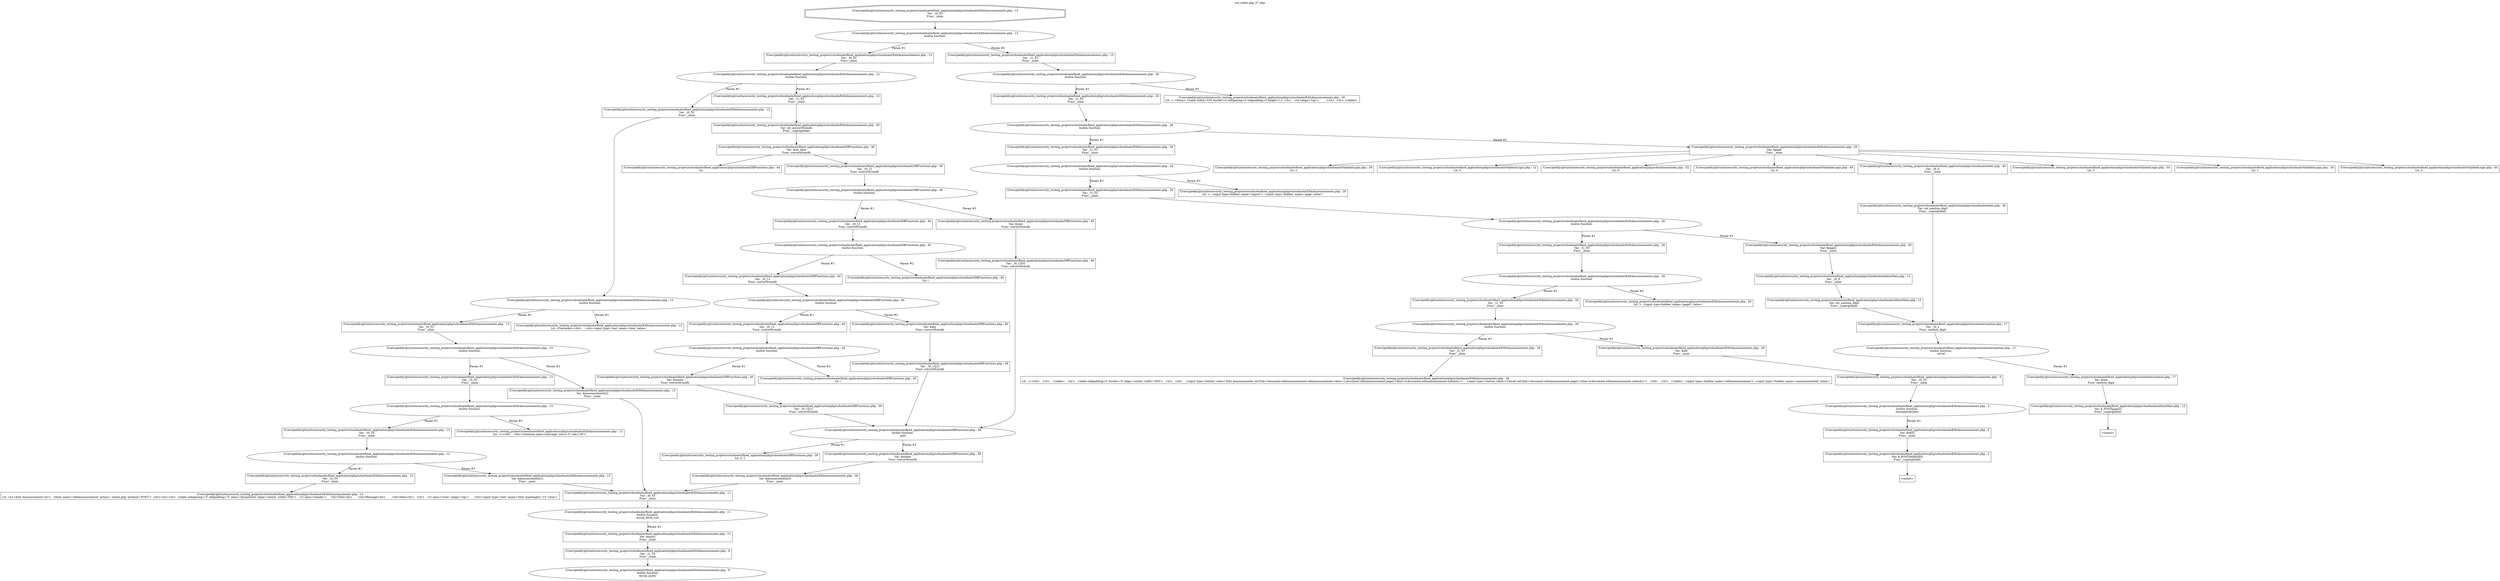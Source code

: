 digraph cfg {
  label="xss_index.php_37_dep";
  labelloc=t;
  n1 [shape=doubleoctagon, label="/Users/peddy/git/unitn/security_testing_project/schoolmate/fixed_application/php/schoolmate/EditAnnouncements.php : 13\nVar: _t0_53\nFunc: _main\n"];
  n2 [shape=ellipse, label="/Users/peddy/git/unitn/security_testing_project/schoolmate/fixed_application/php/schoolmate/EditAnnouncements.php : 13\nbuiltin function:\n.\n"];
  n3 [shape=box, label="/Users/peddy/git/unitn/security_testing_project/schoolmate/fixed_application/php/schoolmate/EditAnnouncements.php : 13\nVar: _t0_53\nFunc: _main\n"];
  n4 [shape=ellipse, label="/Users/peddy/git/unitn/security_testing_project/schoolmate/fixed_application/php/schoolmate/EditAnnouncements.php : 13\nbuiltin function:\n.\n"];
  n5 [shape=box, label="/Users/peddy/git/unitn/security_testing_project/schoolmate/fixed_application/php/schoolmate/EditAnnouncements.php : 13\nVar: _t0_53\nFunc: _main\n"];
  n6 [shape=ellipse, label="/Users/peddy/git/unitn/security_testing_project/schoolmate/fixed_application/php/schoolmate/EditAnnouncements.php : 13\nbuiltin function:\n.\n"];
  n7 [shape=box, label="/Users/peddy/git/unitn/security_testing_project/schoolmate/fixed_application/php/schoolmate/EditAnnouncements.php : 13\nVar: _t0_53\nFunc: _main\n"];
  n8 [shape=ellipse, label="/Users/peddy/git/unitn/security_testing_project/schoolmate/fixed_application/php/schoolmate/EditAnnouncements.php : 13\nbuiltin function:\n.\n"];
  n9 [shape=box, label="/Users/peddy/git/unitn/security_testing_project/schoolmate/fixed_application/php/schoolmate/EditAnnouncements.php : 13\nVar: _t0_53\nFunc: _main\n"];
  n10 [shape=ellipse, label="/Users/peddy/git/unitn/security_testing_project/schoolmate/fixed_application/php/schoolmate/EditAnnouncements.php : 13\nbuiltin function:\n.\n"];
  n11 [shape=box, label="/Users/peddy/git/unitn/security_testing_project/schoolmate/fixed_application/php/schoolmate/EditAnnouncements.php : 13\nVar: _t0_53\nFunc: _main\n"];
  n12 [shape=ellipse, label="/Users/peddy/git/unitn/security_testing_project/schoolmate/fixed_application/php/schoolmate/EditAnnouncements.php : 13\nbuiltin function:\n.\n"];
  n13 [shape=box, label="/Users/peddy/git/unitn/security_testing_project/schoolmate/fixed_application/php/schoolmate/EditAnnouncements.php : 13\nVar: _t0_53\nFunc: _main\n"];
  n14 [shape=box, label="/Users/peddy/git/unitn/security_testing_project/schoolmate/fixed_application/php/schoolmate/EditAnnouncements.php : 13\nLit: <h1>Edit Announcement</h1>  <form name='editannouncement' action='./index.php' method='POST'>  <br><br><br>  <table cellspacing='0' cellpadding='5' class='dynamiclist' align='center' width='600'>   <tr class='header'>	<th>Title</th>	<th>Message</th>	<th>Date</th>   </tr>   <tr class='even' valign='top'>	<td><input type='text' name='title' maxlength='15' value='\n"];
  n15 [shape=box, label="/Users/peddy/git/unitn/security_testing_project/schoolmate/fixed_application/php/schoolmate/EditAnnouncements.php : 13\nVar: $announcement[1]\nFunc: _main\n"];
  n16 [shape=box, label="/Users/peddy/git/unitn/security_testing_project/schoolmate/fixed_application/php/schoolmate/EditAnnouncements.php : 11\nVar: _t0_53\nFunc: _main\n"];
  n17 [shape=ellipse, label="/Users/peddy/git/unitn/security_testing_project/schoolmate/fixed_application/php/schoolmate/EditAnnouncements.php : 11\nbuiltin function:\nmysql_fetch_row\n"];
  n18 [shape=box, label="/Users/peddy/git/unitn/security_testing_project/schoolmate/fixed_application/php/schoolmate/EditAnnouncements.php : 11\nVar: $query\nFunc: _main\n"];
  n19 [shape=box, label="/Users/peddy/git/unitn/security_testing_project/schoolmate/fixed_application/php/schoolmate/EditAnnouncements.php : 8\nVar: _t1_53\nFunc: _main\n"];
  n20 [shape=ellipse, label="/Users/peddy/git/unitn/security_testing_project/schoolmate/fixed_application/php/schoolmate/EditAnnouncements.php : 8\nbuiltin function:\nmysql_query\n"];
  n21 [shape=box, label="/Users/peddy/git/unitn/security_testing_project/schoolmate/fixed_application/php/schoolmate/EditAnnouncements.php : 13\nLit:  /></td>	<td><textarea name=message' rows='5' cols='30'>\n"];
  n22 [shape=box, label="/Users/peddy/git/unitn/security_testing_project/schoolmate/fixed_application/php/schoolmate/EditAnnouncements.php : 13\nVar: $announcement[2]\nFunc: _main\n"];
  n23 [shape=box, label="/Users/peddy/git/unitn/security_testing_project/schoolmate/fixed_application/php/schoolmate/EditAnnouncements.php : 13\nLit: </textarea></td>	<td><input type='text' name='date' value='\n"];
  n24 [shape=box, label="/Users/peddy/git/unitn/security_testing_project/schoolmate/fixed_application/php/schoolmate/EditAnnouncements.php : 13\nVar: _t1_53\nFunc: _main\n"];
  n25 [shape=box, label="/Users/peddy/git/unitn/security_testing_project/schoolmate/fixed_application/php/schoolmate/EditAnnouncements.php : 26\nVar: ret_convertfromdb\nFunc: _superglobals\n"];
  n26 [shape=box, label="/Users/peddy/git/unitn/security_testing_project/schoolmate/fixed_application/php/schoolmate/DBFunctions.php : 46\nVar: $ret_date\nFunc: convertfromdb\n"];
  n27 [shape=box, label="/Users/peddy/git/unitn/security_testing_project/schoolmate/fixed_application/php/schoolmate/DBFunctions.php : 44\nLit: \n"];
  n28 [shape=box, label="/Users/peddy/git/unitn/security_testing_project/schoolmate/fixed_application/php/schoolmate/DBFunctions.php : 40\nVar: _t0_12\nFunc: convertfromdb\n"];
  n29 [shape=ellipse, label="/Users/peddy/git/unitn/security_testing_project/schoolmate/fixed_application/php/schoolmate/DBFunctions.php : 40\nbuiltin function:\n.\n"];
  n30 [shape=box, label="/Users/peddy/git/unitn/security_testing_project/schoolmate/fixed_application/php/schoolmate/DBFunctions.php : 40\nVar: _t0_12\nFunc: convertfromdb\n"];
  n31 [shape=ellipse, label="/Users/peddy/git/unitn/security_testing_project/schoolmate/fixed_application/php/schoolmate/DBFunctions.php : 40\nbuiltin function:\n.\n"];
  n32 [shape=box, label="/Users/peddy/git/unitn/security_testing_project/schoolmate/fixed_application/php/schoolmate/DBFunctions.php : 40\nVar: _t0_12\nFunc: convertfromdb\n"];
  n33 [shape=ellipse, label="/Users/peddy/git/unitn/security_testing_project/schoolmate/fixed_application/php/schoolmate/DBFunctions.php : 40\nbuiltin function:\n.\n"];
  n34 [shape=box, label="/Users/peddy/git/unitn/security_testing_project/schoolmate/fixed_application/php/schoolmate/DBFunctions.php : 40\nVar: _t0_12\nFunc: convertfromdb\n"];
  n35 [shape=ellipse, label="/Users/peddy/git/unitn/security_testing_project/schoolmate/fixed_application/php/schoolmate/DBFunctions.php : 40\nbuiltin function:\n.\n"];
  n36 [shape=box, label="/Users/peddy/git/unitn/security_testing_project/schoolmate/fixed_application/php/schoolmate/DBFunctions.php : 40\nVar: $month\nFunc: convertfromdb\n"];
  n37 [shape=box, label="/Users/peddy/git/unitn/security_testing_project/schoolmate/fixed_application/php/schoolmate/DBFunctions.php : 39\nVar: _t0_12[1]\nFunc: convertfromdb\n"];
  n38 [shape=ellipse, label="/Users/peddy/git/unitn/security_testing_project/schoolmate/fixed_application/php/schoolmate/DBFunctions.php : 39\nbuiltin function:\nsplit\n"];
  n39 [shape=box, label="/Users/peddy/git/unitn/security_testing_project/schoolmate/fixed_application/php/schoolmate/DBFunctions.php : 39\nLit: [/.-]\n"];
  n40 [shape=box, label="/Users/peddy/git/unitn/security_testing_project/schoolmate/fixed_application/php/schoolmate/DBFunctions.php : 39\nVar: $indate\nFunc: convertfromdb\n"];
  n41 [shape=box, label="/Users/peddy/git/unitn/security_testing_project/schoolmate/fixed_application/php/schoolmate/EditAnnouncements.php : 26\nVar: $announcement[3]\nFunc: _main\n"];
  n42 [shape=box, label="/Users/peddy/git/unitn/security_testing_project/schoolmate/fixed_application/php/schoolmate/DBFunctions.php : 40\nLit: /\n"];
  n43 [shape=box, label="/Users/peddy/git/unitn/security_testing_project/schoolmate/fixed_application/php/schoolmate/DBFunctions.php : 40\nVar: $day\nFunc: convertfromdb\n"];
  n44 [shape=box, label="/Users/peddy/git/unitn/security_testing_project/schoolmate/fixed_application/php/schoolmate/DBFunctions.php : 39\nVar: _t0_12[2]\nFunc: convertfromdb\n"];
  n45 [shape=box, label="/Users/peddy/git/unitn/security_testing_project/schoolmate/fixed_application/php/schoolmate/DBFunctions.php : 40\nLit: /\n"];
  n46 [shape=box, label="/Users/peddy/git/unitn/security_testing_project/schoolmate/fixed_application/php/schoolmate/DBFunctions.php : 40\nVar: $year\nFunc: convertfromdb\n"];
  n47 [shape=box, label="/Users/peddy/git/unitn/security_testing_project/schoolmate/fixed_application/php/schoolmate/DBFunctions.php : 39\nVar: _t0_12[0]\nFunc: convertfromdb\n"];
  n48 [shape=box, label="/Users/peddy/git/unitn/security_testing_project/schoolmate/fixed_application/php/schoolmate/EditAnnouncements.php : 13\nVar: _t1_53\nFunc: _main\n"];
  n49 [shape=ellipse, label="/Users/peddy/git/unitn/security_testing_project/schoolmate/fixed_application/php/schoolmate/EditAnnouncements.php : 26\nbuiltin function:\n.\n"];
  n50 [shape=box, label="/Users/peddy/git/unitn/security_testing_project/schoolmate/fixed_application/php/schoolmate/EditAnnouncements.php : 26\nVar: _t1_53\nFunc: _main\n"];
  n51 [shape=ellipse, label="/Users/peddy/git/unitn/security_testing_project/schoolmate/fixed_application/php/schoolmate/EditAnnouncements.php : 26\nbuiltin function:\n.\n"];
  n52 [shape=box, label="/Users/peddy/git/unitn/security_testing_project/schoolmate/fixed_application/php/schoolmate/EditAnnouncements.php : 26\nVar: _t1_53\nFunc: _main\n"];
  n53 [shape=ellipse, label="/Users/peddy/git/unitn/security_testing_project/schoolmate/fixed_application/php/schoolmate/EditAnnouncements.php : 26\nbuiltin function:\n.\n"];
  n54 [shape=box, label="/Users/peddy/git/unitn/security_testing_project/schoolmate/fixed_application/php/schoolmate/EditAnnouncements.php : 26\nVar: _t1_53\nFunc: _main\n"];
  n55 [shape=ellipse, label="/Users/peddy/git/unitn/security_testing_project/schoolmate/fixed_application/php/schoolmate/EditAnnouncements.php : 26\nbuiltin function:\n.\n"];
  n56 [shape=box, label="/Users/peddy/git/unitn/security_testing_project/schoolmate/fixed_application/php/schoolmate/EditAnnouncements.php : 26\nVar: _t1_53\nFunc: _main\n"];
  n57 [shape=ellipse, label="/Users/peddy/git/unitn/security_testing_project/schoolmate/fixed_application/php/schoolmate/EditAnnouncements.php : 26\nbuiltin function:\n.\n"];
  n58 [shape=box, label="/Users/peddy/git/unitn/security_testing_project/schoolmate/fixed_application/php/schoolmate/EditAnnouncements.php : 26\nVar: _t1_53\nFunc: _main\n"];
  n59 [shape=ellipse, label="/Users/peddy/git/unitn/security_testing_project/schoolmate/fixed_application/php/schoolmate/EditAnnouncements.php : 26\nbuiltin function:\n.\n"];
  n60 [shape=box, label="/Users/peddy/git/unitn/security_testing_project/schoolmate/fixed_application/php/schoolmate/EditAnnouncements.php : 26\nVar: _t1_53\nFunc: _main\n"];
  n61 [shape=box, label="/Users/peddy/git/unitn/security_testing_project/schoolmate/fixed_application/php/schoolmate/EditAnnouncements.php : 26\nLit:  /></td>   </tr>   </table>   <br>   <table cellpadding=0' border='0' align='center' width='600'>   <tr>   <td>	<input type='button' value='Edit Announcement' onClick='document.editannouncement.editannouncement.value=1;document.editannouncement.page2.value=4;document.editannouncement.submit();'>	<input type='button' value='Cancel' onClick='document.editannouncement.page2.value=4;document.editannouncement.submit();'>   </td>   </tr>   </table>  <input type='hidden' name='editannouncement'>  <input type='hidden' name='announcementid' value='\n"];
  n62 [shape=box, label="/Users/peddy/git/unitn/security_testing_project/schoolmate/fixed_application/php/schoolmate/EditAnnouncements.php : 26\nVar: $id0\nFunc: _main\n"];
  n63 [shape=box, label="/Users/peddy/git/unitn/security_testing_project/schoolmate/fixed_application/php/schoolmate/EditAnnouncements.php : 5\nVar: _t0_53\nFunc: _main\n"];
  n64 [shape=ellipse, label="/Users/peddy/git/unitn/security_testing_project/schoolmate/fixed_application/php/schoolmate/EditAnnouncements.php : 5\nbuiltin function:\nhtmlspecialchars\n"];
  n65 [shape=box, label="/Users/peddy/git/unitn/security_testing_project/schoolmate/fixed_application/php/schoolmate/EditAnnouncements.php : 5\nVar: $id[0]\nFunc: _main\n"];
  n66 [shape=box, label="/Users/peddy/git/unitn/security_testing_project/schoolmate/fixed_application/php/schoolmate/EditAnnouncements.php : 2\nVar: $_POST[delete][0]\nFunc: _superglobals\n"];
  n67 [shape=box, label="<uninit>"];
  n68 [shape=box, label="/Users/peddy/git/unitn/security_testing_project/schoolmate/fixed_application/php/schoolmate/EditAnnouncements.php : 26\nLit: >  <input type=hidden' name='page2' value='\n"];
  n69 [shape=box, label="/Users/peddy/git/unitn/security_testing_project/schoolmate/fixed_application/php/schoolmate/EditAnnouncements.php : 26\nVar: $page2\nFunc: _main\n"];
  n70 [shape=box, label="/Users/peddy/git/unitn/security_testing_project/schoolmate/fixed_application/php/schoolmate/AdminMain.php : 12\nVar: _t0_9\nFunc: _main\n"];
  n71 [shape=box, label="/Users/peddy/git/unitn/security_testing_project/schoolmate/fixed_application/php/schoolmate/AdminMain.php : 12\nVar: ret_sanitize_digit\nFunc: _superglobals\n"];
  n72 [shape=box, label="/Users/peddy/git/unitn/security_testing_project/schoolmate/fixed_application/php/schoolmate/sanitize.php : 17\nVar: _t0_2\nFunc: sanitize_digit\n"];
  n73 [shape=ellipse, label="/Users/peddy/git/unitn/security_testing_project/schoolmate/fixed_application/php/schoolmate/sanitize.php : 17\nbuiltin function:\nintval\n"];
  n74 [shape=box, label="/Users/peddy/git/unitn/security_testing_project/schoolmate/fixed_application/php/schoolmate/sanitize.php : 17\nVar: $raw\nFunc: sanitize_digit\n"];
  n75 [shape=box, label="/Users/peddy/git/unitn/security_testing_project/schoolmate/fixed_application/php/schoolmate/AdminMain.php : 12\nVar: $_POST[page2]\nFunc: _superglobals\n"];
  n76 [shape=box, label="<uninit>"];
  n77 [shape=box, label="/Users/peddy/git/unitn/security_testing_project/schoolmate/fixed_application/php/schoolmate/EditAnnouncements.php : 26\nLit: >  <input type=hidden' name='logout'>  <input type='hidden' name='page' value='\n"];
  n78 [shape=box, label="/Users/peddy/git/unitn/security_testing_project/schoolmate/fixed_application/php/schoolmate/EditAnnouncements.php : 26\nVar: $page\nFunc: _main\n"];
  n79 [shape=box, label="/Users/peddy/git/unitn/security_testing_project/schoolmate/fixed_application/php/schoolmate/ValidateLogin.php : 39\nLit: 2\n"];
  n80 [shape=box, label="/Users/peddy/git/unitn/security_testing_project/schoolmate/fixed_application/php/schoolmate/ValidateLogin.php : 12\nLit: 0\n"];
  n81 [shape=box, label="/Users/peddy/git/unitn/security_testing_project/schoolmate/fixed_application/php/schoolmate/index.php : 52\nLit: 0\n"];
  n82 [shape=box, label="/Users/peddy/git/unitn/security_testing_project/schoolmate/fixed_application/php/schoolmate/ValidateLogin.php : 49\nLit: 4\n"];
  n83 [shape=box, label="/Users/peddy/git/unitn/security_testing_project/schoolmate/fixed_application/php/schoolmate/index.php : 40\nVar: _t0_0\nFunc: _main\n"];
  n84 [shape=box, label="/Users/peddy/git/unitn/security_testing_project/schoolmate/fixed_application/php/schoolmate/index.php : 40\nVar: ret_sanitize_digit\nFunc: _superglobals\n"];
  n85 [shape=box, label="/Users/peddy/git/unitn/security_testing_project/schoolmate/fixed_application/php/schoolmate/ValidateLogin.php : 54\nLit: 5\n"];
  n86 [shape=box, label="/Users/peddy/git/unitn/security_testing_project/schoolmate/fixed_application/php/schoolmate/ValidateLogin.php : 34\nLit: 1\n"];
  n87 [shape=box, label="/Users/peddy/git/unitn/security_testing_project/schoolmate/fixed_application/php/schoolmate/ValidateLogin.php : 44\nLit: 2\n"];
  n88 [shape=box, label="/Users/peddy/git/unitn/security_testing_project/schoolmate/fixed_application/php/schoolmate/EditAnnouncements.php : 26\nLit: > </form> <table width=520' border=0 cellspacing=0 cellpadding=0 height=1>  <tr>   <td valign='top'>	&nbsp;   </td>  </tr> </table> \n"];
  n1 -> n2;
  n3 -> n4;
  n5 -> n6;
  n7 -> n8;
  n9 -> n10;
  n11 -> n12;
  n13 -> n14;
  n12 -> n13[label="Param #1"];
  n12 -> n15[label="Param #2"];
  n16 -> n17;
  n19 -> n20;
  n18 -> n19;
  n17 -> n18[label="Param #1"];
  n15 -> n16;
  n10 -> n11[label="Param #1"];
  n10 -> n21[label="Param #2"];
  n8 -> n9[label="Param #1"];
  n8 -> n22[label="Param #2"];
  n22 -> n16;
  n6 -> n7[label="Param #1"];
  n6 -> n23[label="Param #2"];
  n4 -> n5[label="Param #1"];
  n4 -> n24[label="Param #2"];
  n26 -> n27;
  n26 -> n28;
  n28 -> n29;
  n30 -> n31;
  n32 -> n33;
  n34 -> n35;
  n37 -> n38;
  n38 -> n39[label="Param #1"];
  n38 -> n40[label="Param #2"];
  n41 -> n16;
  n40 -> n41;
  n36 -> n37;
  n35 -> n36[label="Param #1"];
  n35 -> n42[label="Param #2"];
  n33 -> n34[label="Param #1"];
  n33 -> n43[label="Param #2"];
  n44 -> n38;
  n43 -> n44;
  n31 -> n32[label="Param #1"];
  n31 -> n45[label="Param #2"];
  n29 -> n30[label="Param #1"];
  n29 -> n46[label="Param #2"];
  n47 -> n38;
  n46 -> n47;
  n25 -> n26;
  n24 -> n25;
  n2 -> n3[label="Param #1"];
  n2 -> n48[label="Param #2"];
  n48 -> n49;
  n50 -> n51;
  n52 -> n53;
  n54 -> n55;
  n56 -> n57;
  n58 -> n59;
  n60 -> n61;
  n59 -> n60[label="Param #1"];
  n59 -> n62[label="Param #2"];
  n63 -> n64;
  n66 -> n67;
  n65 -> n66;
  n64 -> n65[label="Param #1"];
  n62 -> n63;
  n57 -> n58[label="Param #1"];
  n57 -> n68[label="Param #2"];
  n55 -> n56[label="Param #1"];
  n55 -> n69[label="Param #2"];
  n72 -> n73;
  n75 -> n76;
  n74 -> n75;
  n73 -> n74[label="Param #1"];
  n71 -> n72;
  n70 -> n71;
  n69 -> n70;
  n53 -> n54[label="Param #1"];
  n53 -> n77[label="Param #2"];
  n51 -> n52[label="Param #1"];
  n51 -> n78[label="Param #2"];
  n78 -> n79;
  n78 -> n80;
  n78 -> n81;
  n78 -> n82;
  n78 -> n83;
  n78 -> n85;
  n78 -> n86;
  n78 -> n87;
  n84 -> n72;
  n83 -> n84;
  n49 -> n50[label="Param #1"];
  n49 -> n88[label="Param #2"];
}
